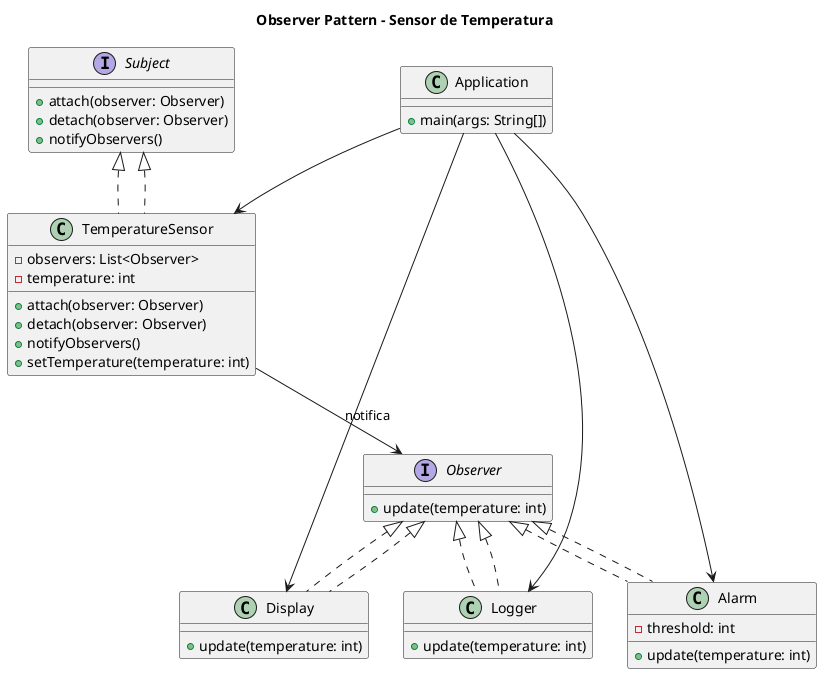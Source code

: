 @startuml
title Observer Pattern - Sensor de Temperatura

interface Observer {
    + update(temperature: int)
}

interface Subject {
    + attach(observer: Observer)
    + detach(observer: Observer)
    + notifyObservers()
}

class TemperatureSensor implements Subject {
    - observers: List<Observer>
    - temperature: int
    + attach(observer: Observer)
    + detach(observer: Observer)
    + notifyObservers()
    + setTemperature(temperature: int)
}

class Display implements Observer {
    + update(temperature: int)
}

class Logger implements Observer {
    + update(temperature: int)
}

class Alarm implements Observer {
    - threshold: int
    + update(temperature: int)
}

class Application {
    + main(args: String[])
}

Observer <|.. Display
Observer <|.. Logger
Observer <|.. Alarm

Subject <|.. TemperatureSensor

TemperatureSensor --> Observer : notifica
Application --> TemperatureSensor
Application --> Display
Application --> Logger
Application --> Alarm

@enduml
